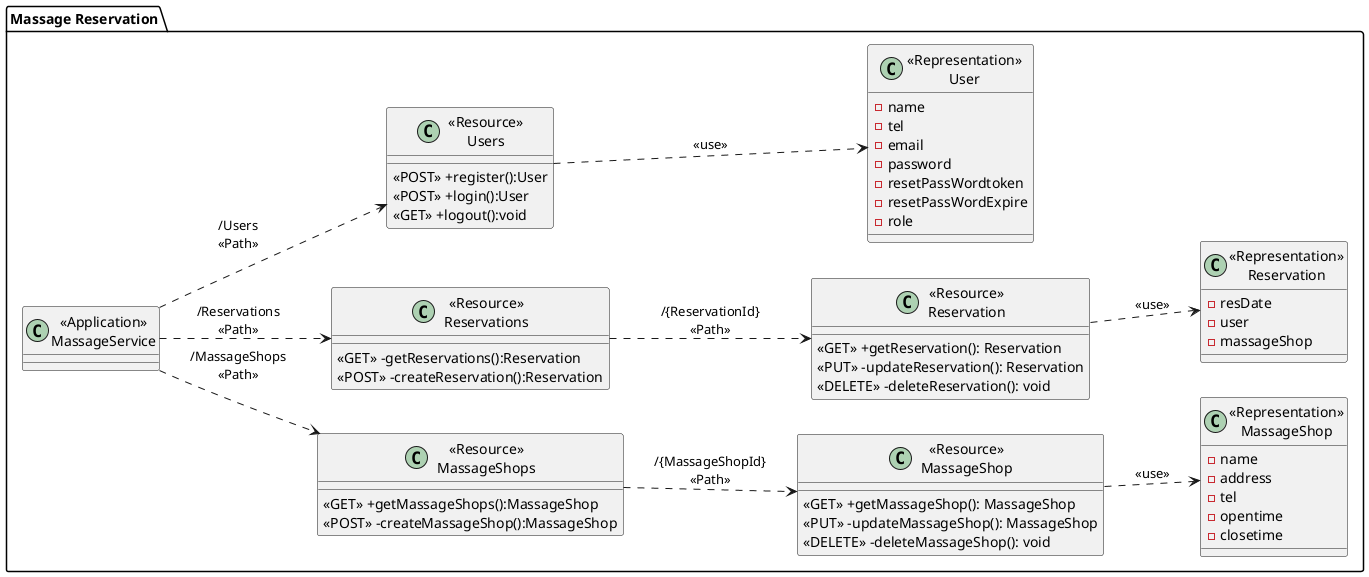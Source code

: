 @startuml
left to right direction
package "Massage Reservation"{
    class "<<Application>>\nMassageService" as MassageService{}

    
    class "<<Resource>>\nMassageShops" as ResourceMassageShops{
        <<GET>> +getMassageShops():MassageShop
        <<POST>> -createMassageShop():MassageShop
    }

    class "<<Resource>>\nMassageShop" as ResourceMassageShop {
        <<GET>> +getMassageShop(): MassageShop
        <<PUT>> -updateMassageShop(): MassageShop
        <<DELETE>> -deleteMassageShop(): void
    }

    class "<<Representation>>\nMassageShop" as RepresentationMassageShop {
        -name
        -address
        -tel
        -opentime
        -closetime
    }
    
    
    class "<<Resource>>\nReservations" as ResourceReservations{
        <<GET>> -getReservations():Reservation
        <<POST>> -createReservation():Reservation
    }

    class "<<Resource>>\nReservation" as ResourceReservation {
        <<GET>> +getReservation(): Reservation
        <<PUT>> -updateReservation(): Reservation
        <<DELETE>> -deleteReservation(): void
    }

    class "<<Representation>>\nReservation" as RepresentationReservation {
        -resDate
        -user
        -massageShop
    }


    class "<<Resource>>\nUsers" as ResourceUsers{
        <<POST>> +register():User
        <<POST>> +login():User
        <<GET>> +logout():void
    }

    class "<<Representation>>\nUser" as RepresentationUser {
        -name
        -tel
        -email
        -password
        -resetPassWordtoken
        -resetPassWordExpire
        -role
    }
}
MassageService ..> ResourceUsers:"/Users\n<<Path>>"
ResourceUsers ..> RepresentationUser: "<<use>>"

MassageService ..> ResourceReservations:"/Reservations\n<<Path>>"
ResourceReservations ..> ResourceReservation: "/{ReservationId}\n<<Path>>"
ResourceReservation ..> RepresentationReservation: "<<use>>"

MassageService ..> ResourceMassageShops:"/MassageShops\n<<Path>>"
ResourceMassageShops ..> ResourceMassageShop: "/{MassageShopId}\n<<Path>>"
ResourceMassageShop ..> RepresentationMassageShop: "<<use>>"

@enduml